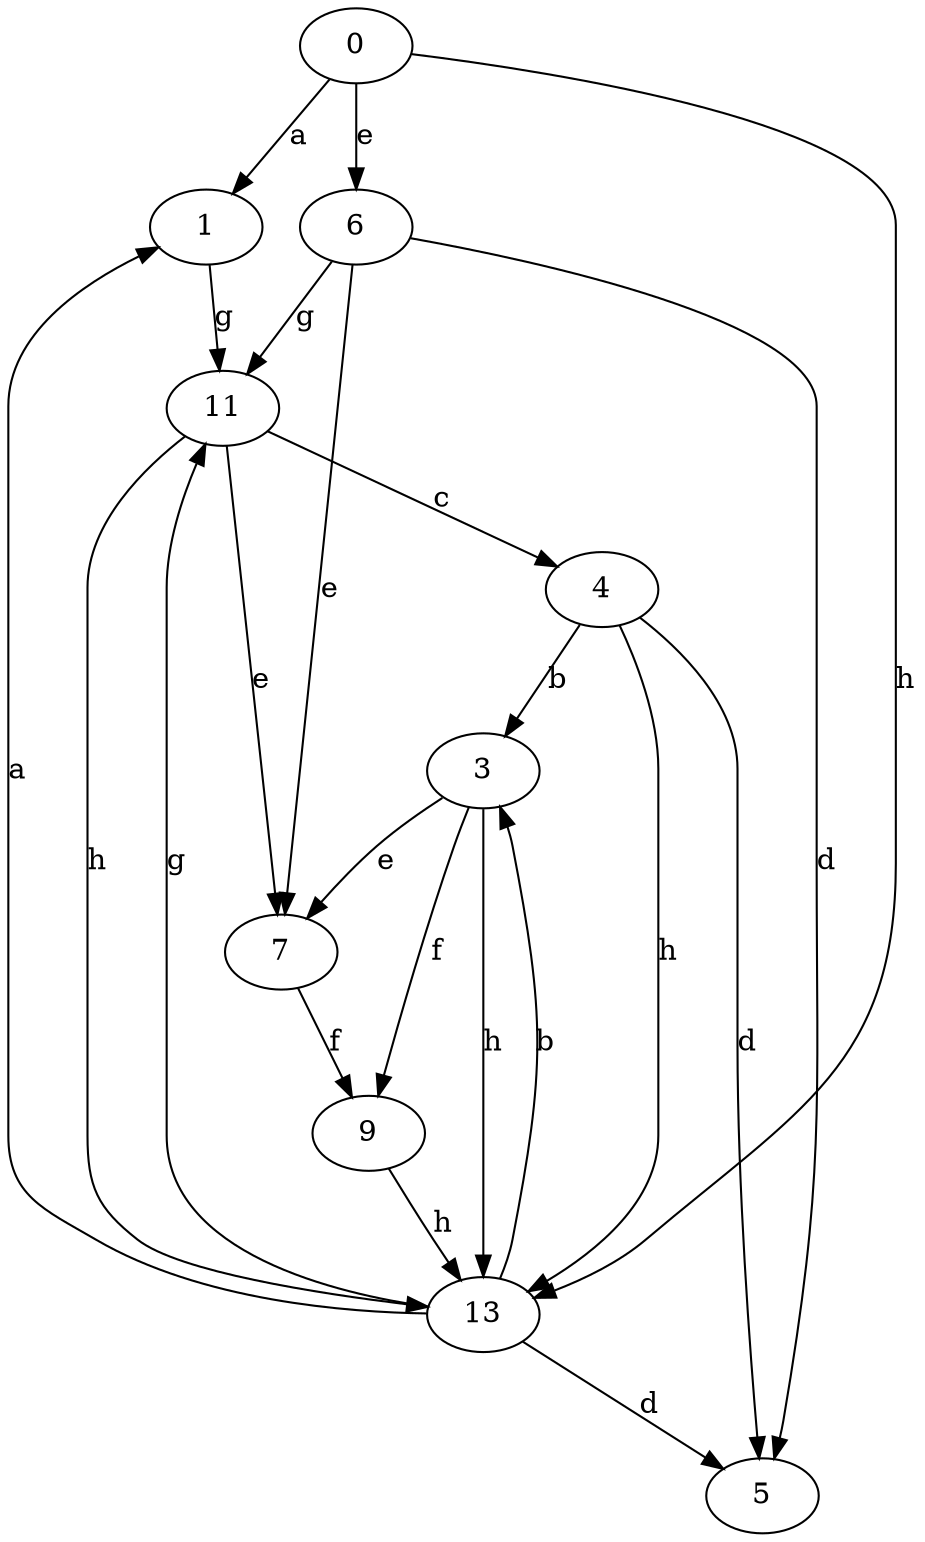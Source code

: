 strict digraph  {
1;
3;
0;
4;
5;
6;
7;
9;
11;
13;
1 -> 11  [label=g];
3 -> 7  [label=e];
3 -> 9  [label=f];
3 -> 13  [label=h];
0 -> 1  [label=a];
0 -> 6  [label=e];
0 -> 13  [label=h];
4 -> 3  [label=b];
4 -> 5  [label=d];
4 -> 13  [label=h];
6 -> 5  [label=d];
6 -> 7  [label=e];
6 -> 11  [label=g];
7 -> 9  [label=f];
9 -> 13  [label=h];
11 -> 4  [label=c];
11 -> 7  [label=e];
11 -> 13  [label=h];
13 -> 1  [label=a];
13 -> 3  [label=b];
13 -> 5  [label=d];
13 -> 11  [label=g];
}
